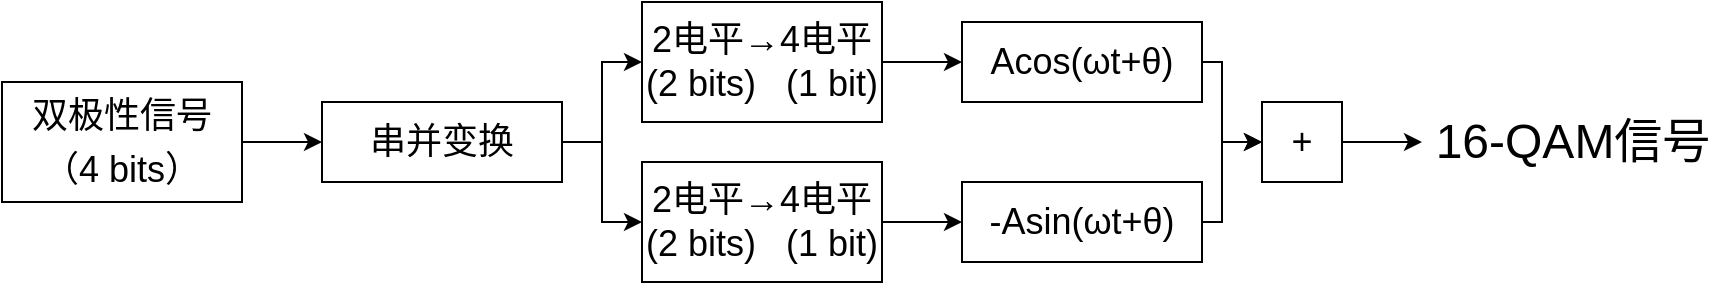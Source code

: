 <mxfile>
    <diagram id="_XE4oNTazWkxEkj6pbPa" name="Page-1">
        <mxGraphModel dx="990" dy="614" grid="1" gridSize="10" guides="1" tooltips="1" connect="1" arrows="1" fold="1" page="1" pageScale="1" pageWidth="827" pageHeight="1169" math="0" shadow="0">
            <root>
                <mxCell id="0"/>
                <mxCell id="1" parent="0"/>
                <mxCell id="4" style="edgeStyle=orthogonalEdgeStyle;rounded=0;orthogonalLoop=1;jettySize=auto;html=1;exitX=1;exitY=0.5;exitDx=0;exitDy=0;entryX=0;entryY=0.5;entryDx=0;entryDy=0;" edge="1" parent="1" source="2" target="3">
                    <mxGeometry relative="1" as="geometry"/>
                </mxCell>
                <mxCell id="2" value="&lt;font style=&quot;font-size: 18px ; line-height: 150%&quot;&gt;双极性信号&lt;br&gt;（4 bits）&lt;br&gt;&lt;/font&gt;" style="whiteSpace=wrap;html=1;" vertex="1" parent="1">
                    <mxGeometry x="10" y="150" width="120" height="60" as="geometry"/>
                </mxCell>
                <mxCell id="10" style="edgeStyle=orthogonalEdgeStyle;rounded=0;orthogonalLoop=1;jettySize=auto;html=1;exitX=1;exitY=0.5;exitDx=0;exitDy=0;entryX=0;entryY=0.5;entryDx=0;entryDy=0;" edge="1" parent="1" source="3" target="7">
                    <mxGeometry relative="1" as="geometry"/>
                </mxCell>
                <mxCell id="11" style="edgeStyle=orthogonalEdgeStyle;rounded=0;orthogonalLoop=1;jettySize=auto;html=1;exitX=1;exitY=0.5;exitDx=0;exitDy=0;entryX=0;entryY=0.5;entryDx=0;entryDy=0;" edge="1" parent="1" source="3" target="8">
                    <mxGeometry relative="1" as="geometry"/>
                </mxCell>
                <mxCell id="3" value="&lt;font style=&quot;font-size: 18px&quot;&gt;串并变换&lt;/font&gt;" style="whiteSpace=wrap;html=1;" vertex="1" parent="1">
                    <mxGeometry x="170" y="160" width="120" height="40" as="geometry"/>
                </mxCell>
                <mxCell id="14" style="edgeStyle=orthogonalEdgeStyle;rounded=0;orthogonalLoop=1;jettySize=auto;html=1;exitX=1;exitY=0.5;exitDx=0;exitDy=0;" edge="1" parent="1" source="5" target="9">
                    <mxGeometry relative="1" as="geometry">
                        <Array as="points">
                            <mxPoint x="620" y="140"/>
                            <mxPoint x="620" y="180"/>
                        </Array>
                    </mxGeometry>
                </mxCell>
                <mxCell id="5" value="&lt;font style=&quot;font-size: 18px&quot;&gt;Acos(ωt+θ)&lt;/font&gt;" style="whiteSpace=wrap;html=1;" vertex="1" parent="1">
                    <mxGeometry x="490" y="120" width="120" height="40" as="geometry"/>
                </mxCell>
                <mxCell id="15" style="edgeStyle=orthogonalEdgeStyle;rounded=0;orthogonalLoop=1;jettySize=auto;html=1;exitX=1;exitY=0.5;exitDx=0;exitDy=0;entryX=0;entryY=0.5;entryDx=0;entryDy=0;" edge="1" parent="1" source="6" target="9">
                    <mxGeometry relative="1" as="geometry">
                        <mxPoint x="630" y="200" as="targetPoint"/>
                        <Array as="points">
                            <mxPoint x="620" y="220"/>
                            <mxPoint x="620" y="180"/>
                        </Array>
                    </mxGeometry>
                </mxCell>
                <mxCell id="6" value="&lt;font style=&quot;font-size: 18px&quot;&gt;-Asin(ωt+θ)&lt;/font&gt;" style="whiteSpace=wrap;html=1;" vertex="1" parent="1">
                    <mxGeometry x="490" y="200" width="120" height="40" as="geometry"/>
                </mxCell>
                <mxCell id="12" style="edgeStyle=orthogonalEdgeStyle;rounded=0;orthogonalLoop=1;jettySize=auto;html=1;exitX=1;exitY=0.5;exitDx=0;exitDy=0;" edge="1" parent="1" source="7" target="5">
                    <mxGeometry relative="1" as="geometry"/>
                </mxCell>
                <mxCell id="7" value="&lt;font style=&quot;font-size: 18px&quot;&gt;2电平→4电平&lt;br&gt;(2 bits)&amp;nbsp; &amp;nbsp;(1 bit)&lt;br&gt;&lt;/font&gt;" style="whiteSpace=wrap;html=1;" vertex="1" parent="1">
                    <mxGeometry x="330" y="110" width="120" height="60" as="geometry"/>
                </mxCell>
                <mxCell id="13" style="edgeStyle=orthogonalEdgeStyle;rounded=0;orthogonalLoop=1;jettySize=auto;html=1;exitX=1;exitY=0.5;exitDx=0;exitDy=0;" edge="1" parent="1" source="8" target="6">
                    <mxGeometry relative="1" as="geometry"/>
                </mxCell>
                <mxCell id="8" value="&lt;font style=&quot;font-size: 18px&quot;&gt;2电平→4电平&lt;br&gt;(2 bits)&amp;nbsp; &amp;nbsp;(1 bit)&lt;br&gt;&lt;/font&gt;" style="whiteSpace=wrap;html=1;" vertex="1" parent="1">
                    <mxGeometry x="330" y="190" width="120" height="60" as="geometry"/>
                </mxCell>
                <mxCell id="18" style="edgeStyle=orthogonalEdgeStyle;rounded=0;orthogonalLoop=1;jettySize=auto;html=1;exitX=1;exitY=0.5;exitDx=0;exitDy=0;" edge="1" parent="1" source="9">
                    <mxGeometry relative="1" as="geometry">
                        <mxPoint x="720" y="180" as="targetPoint"/>
                    </mxGeometry>
                </mxCell>
                <mxCell id="9" value="&lt;font style=&quot;font-size: 18px&quot;&gt;+&lt;/font&gt;" style="whiteSpace=wrap;html=1;" vertex="1" parent="1">
                    <mxGeometry x="640" y="160" width="40" height="40" as="geometry"/>
                </mxCell>
                <mxCell id="16" value="&lt;font style=&quot;font-size: 24px&quot;&gt;16-QAM信号&lt;/font&gt;" style="text;html=1;align=center;verticalAlign=middle;resizable=0;points=[];autosize=1;strokeColor=none;" vertex="1" parent="1">
                    <mxGeometry x="720" y="170" width="150" height="20" as="geometry"/>
                </mxCell>
            </root>
        </mxGraphModel>
    </diagram>
</mxfile>